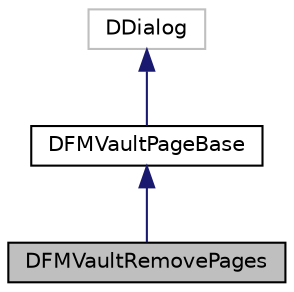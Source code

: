 digraph "DFMVaultRemovePages"
{
  edge [fontname="Helvetica",fontsize="10",labelfontname="Helvetica",labelfontsize="10"];
  node [fontname="Helvetica",fontsize="10",shape=record];
  Node3 [label="DFMVaultRemovePages",height=0.2,width=0.4,color="black", fillcolor="grey75", style="filled", fontcolor="black"];
  Node4 -> Node3 [dir="back",color="midnightblue",fontsize="10",style="solid",fontname="Helvetica"];
  Node4 [label="DFMVaultPageBase",height=0.2,width=0.4,color="black", fillcolor="white", style="filled",URL="$class_d_f_m_vault_page_base.html"];
  Node5 -> Node4 [dir="back",color="midnightblue",fontsize="10",style="solid",fontname="Helvetica"];
  Node5 [label="DDialog",height=0.2,width=0.4,color="grey75", fillcolor="white", style="filled"];
}
